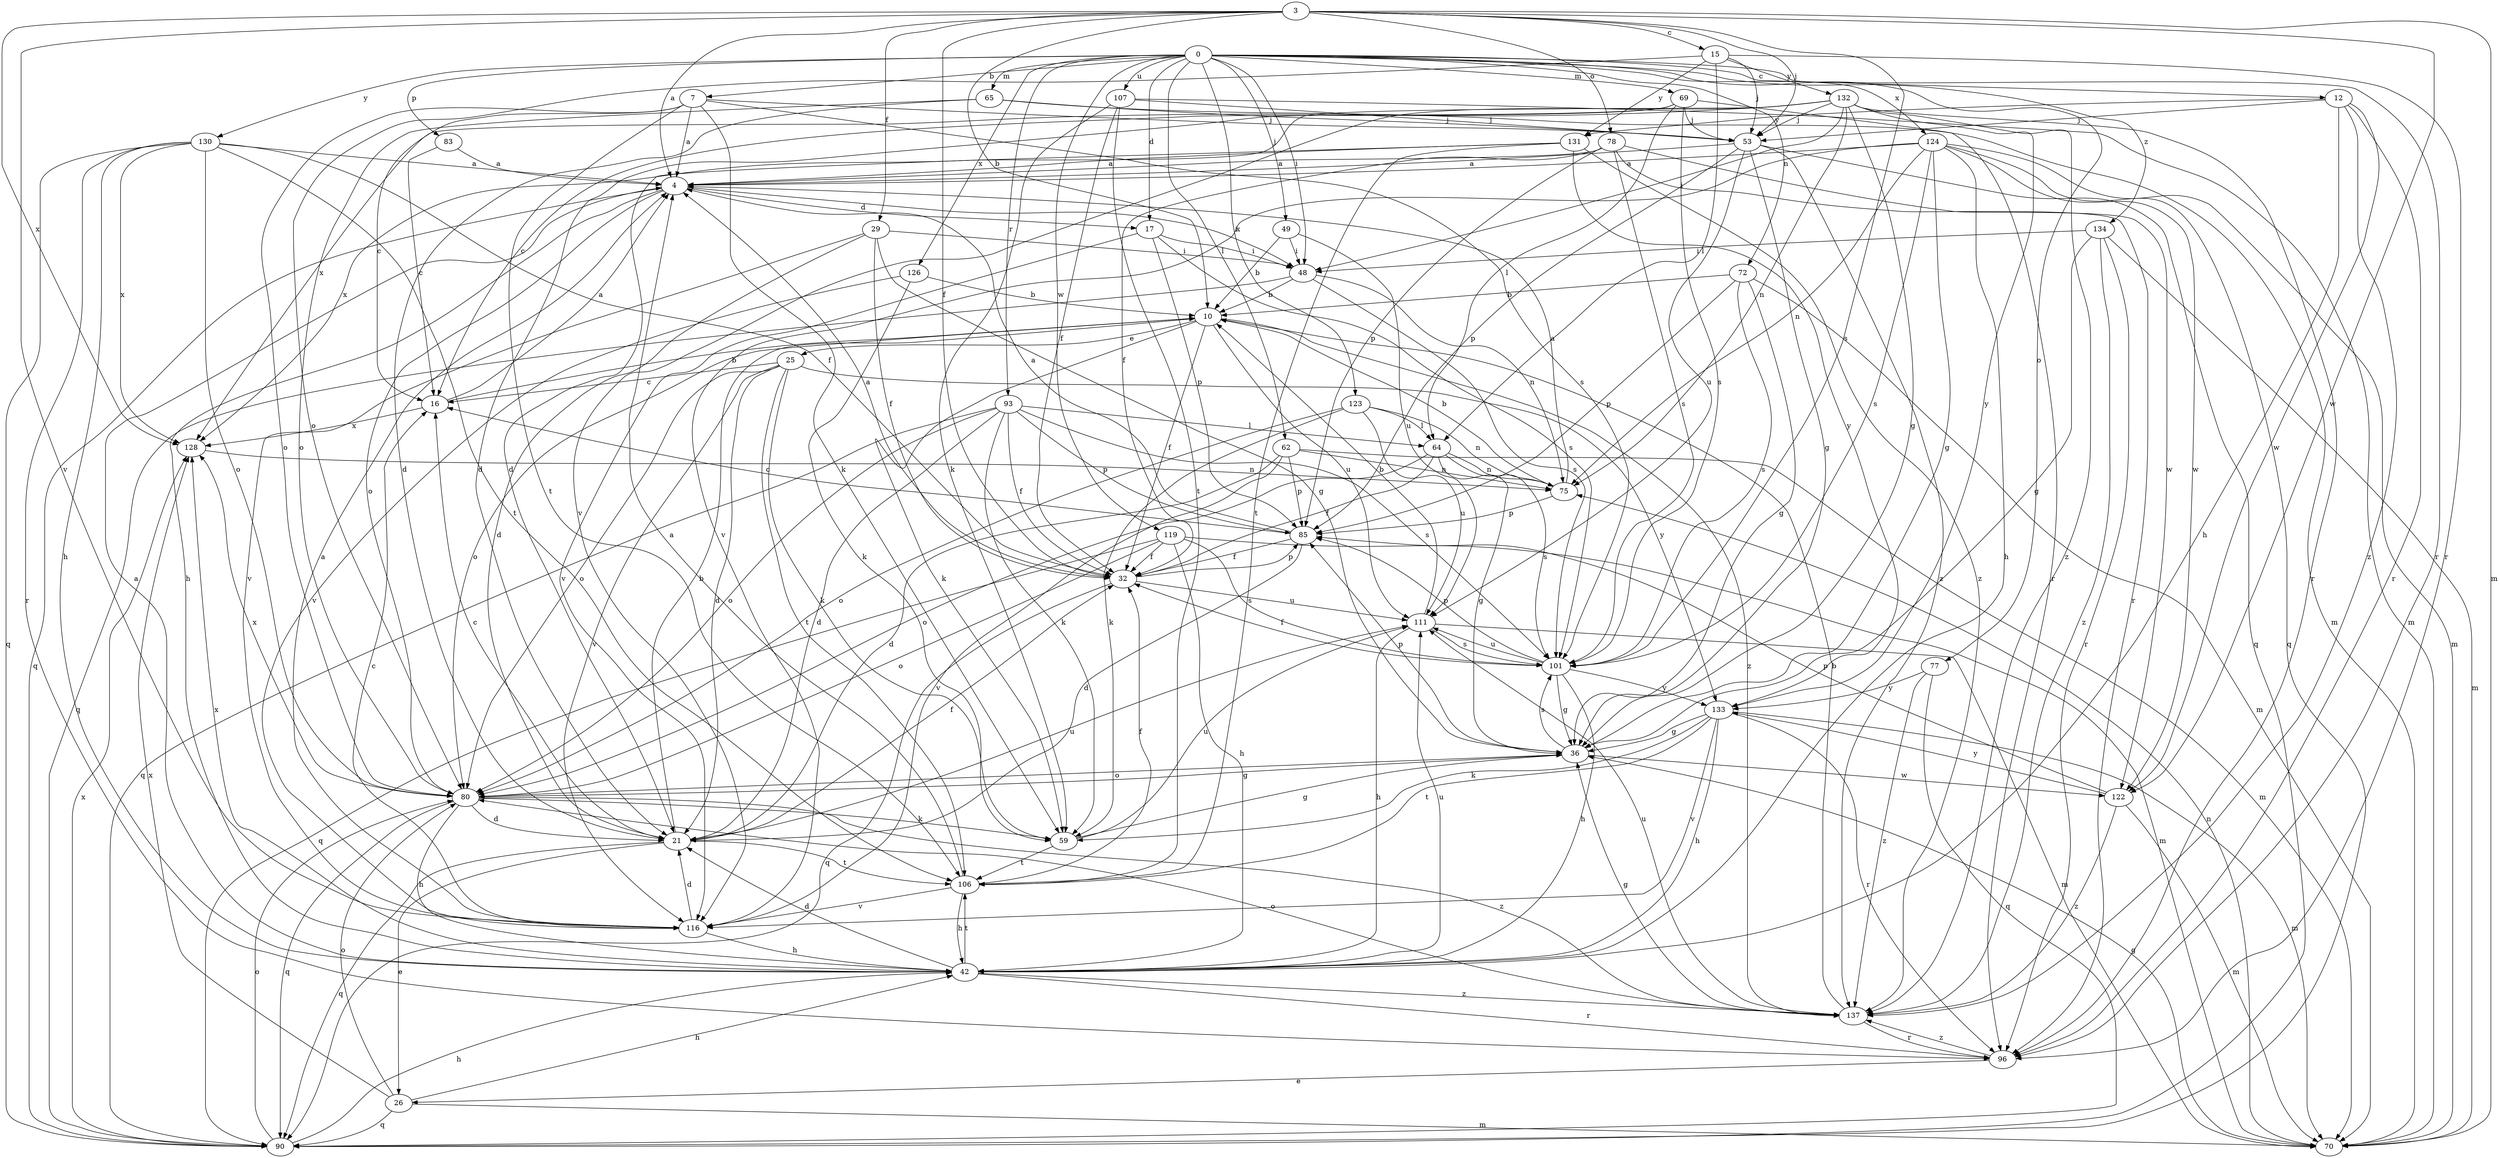 strict digraph  {
0;
3;
4;
7;
10;
12;
15;
16;
17;
21;
25;
26;
29;
32;
36;
42;
48;
49;
53;
59;
62;
64;
65;
69;
70;
72;
75;
77;
78;
80;
83;
85;
90;
93;
96;
101;
106;
107;
111;
116;
119;
122;
123;
124;
126;
128;
130;
131;
132;
133;
134;
137;
0 -> 7  [label=b];
0 -> 12  [label=c];
0 -> 17  [label=d];
0 -> 48  [label=i];
0 -> 49  [label=j];
0 -> 62  [label=l];
0 -> 65  [label=m];
0 -> 69  [label=m];
0 -> 72  [label=n];
0 -> 77  [label=o];
0 -> 83  [label=p];
0 -> 93  [label=r];
0 -> 96  [label=r];
0 -> 107  [label=u];
0 -> 119  [label=w];
0 -> 123  [label=x];
0 -> 124  [label=x];
0 -> 126  [label=x];
0 -> 130  [label=y];
0 -> 134  [label=z];
3 -> 4  [label=a];
3 -> 10  [label=b];
3 -> 15  [label=c];
3 -> 29  [label=f];
3 -> 32  [label=f];
3 -> 53  [label=j];
3 -> 70  [label=m];
3 -> 78  [label=o];
3 -> 101  [label=s];
3 -> 116  [label=v];
3 -> 122  [label=w];
3 -> 128  [label=x];
4 -> 17  [label=d];
4 -> 42  [label=h];
4 -> 48  [label=i];
4 -> 80  [label=o];
4 -> 90  [label=q];
7 -> 4  [label=a];
7 -> 16  [label=c];
7 -> 53  [label=j];
7 -> 59  [label=k];
7 -> 80  [label=o];
7 -> 101  [label=s];
7 -> 106  [label=t];
10 -> 25  [label=e];
10 -> 32  [label=f];
10 -> 59  [label=k];
10 -> 80  [label=o];
10 -> 111  [label=u];
10 -> 137  [label=z];
12 -> 42  [label=h];
12 -> 53  [label=j];
12 -> 96  [label=r];
12 -> 122  [label=w];
12 -> 131  [label=y];
12 -> 137  [label=z];
15 -> 53  [label=j];
15 -> 64  [label=l];
15 -> 80  [label=o];
15 -> 96  [label=r];
15 -> 131  [label=y];
15 -> 132  [label=y];
16 -> 4  [label=a];
16 -> 10  [label=b];
16 -> 128  [label=x];
17 -> 48  [label=i];
17 -> 85  [label=p];
17 -> 101  [label=s];
17 -> 116  [label=v];
21 -> 10  [label=b];
21 -> 16  [label=c];
21 -> 26  [label=e];
21 -> 32  [label=f];
21 -> 90  [label=q];
21 -> 106  [label=t];
21 -> 111  [label=u];
25 -> 16  [label=c];
25 -> 21  [label=d];
25 -> 59  [label=k];
25 -> 80  [label=o];
25 -> 106  [label=t];
25 -> 116  [label=v];
25 -> 133  [label=y];
26 -> 42  [label=h];
26 -> 70  [label=m];
26 -> 80  [label=o];
26 -> 90  [label=q];
26 -> 128  [label=x];
29 -> 21  [label=d];
29 -> 32  [label=f];
29 -> 36  [label=g];
29 -> 48  [label=i];
29 -> 116  [label=v];
32 -> 4  [label=a];
32 -> 85  [label=p];
32 -> 90  [label=q];
32 -> 111  [label=u];
36 -> 80  [label=o];
36 -> 85  [label=p];
36 -> 101  [label=s];
36 -> 122  [label=w];
42 -> 4  [label=a];
42 -> 21  [label=d];
42 -> 96  [label=r];
42 -> 106  [label=t];
42 -> 111  [label=u];
42 -> 128  [label=x];
42 -> 137  [label=z];
48 -> 10  [label=b];
48 -> 75  [label=n];
48 -> 90  [label=q];
48 -> 101  [label=s];
49 -> 10  [label=b];
49 -> 48  [label=i];
49 -> 111  [label=u];
53 -> 4  [label=a];
53 -> 36  [label=g];
53 -> 85  [label=p];
53 -> 90  [label=q];
53 -> 111  [label=u];
53 -> 137  [label=z];
59 -> 36  [label=g];
59 -> 106  [label=t];
59 -> 111  [label=u];
62 -> 21  [label=d];
62 -> 70  [label=m];
62 -> 75  [label=n];
62 -> 85  [label=p];
62 -> 116  [label=v];
64 -> 32  [label=f];
64 -> 36  [label=g];
64 -> 75  [label=n];
64 -> 80  [label=o];
64 -> 101  [label=s];
65 -> 21  [label=d];
65 -> 53  [label=j];
65 -> 70  [label=m];
65 -> 80  [label=o];
69 -> 16  [label=c];
69 -> 21  [label=d];
69 -> 53  [label=j];
69 -> 64  [label=l];
69 -> 96  [label=r];
69 -> 101  [label=s];
70 -> 36  [label=g];
70 -> 75  [label=n];
72 -> 10  [label=b];
72 -> 36  [label=g];
72 -> 70  [label=m];
72 -> 85  [label=p];
72 -> 101  [label=s];
75 -> 4  [label=a];
75 -> 10  [label=b];
75 -> 85  [label=p];
77 -> 90  [label=q];
77 -> 133  [label=y];
77 -> 137  [label=z];
78 -> 4  [label=a];
78 -> 32  [label=f];
78 -> 85  [label=p];
78 -> 96  [label=r];
78 -> 101  [label=s];
78 -> 122  [label=w];
80 -> 21  [label=d];
80 -> 36  [label=g];
80 -> 42  [label=h];
80 -> 59  [label=k];
80 -> 90  [label=q];
80 -> 128  [label=x];
80 -> 137  [label=z];
83 -> 4  [label=a];
83 -> 16  [label=c];
85 -> 4  [label=a];
85 -> 16  [label=c];
85 -> 21  [label=d];
85 -> 32  [label=f];
90 -> 42  [label=h];
90 -> 80  [label=o];
90 -> 128  [label=x];
93 -> 21  [label=d];
93 -> 32  [label=f];
93 -> 59  [label=k];
93 -> 64  [label=l];
93 -> 80  [label=o];
93 -> 85  [label=p];
93 -> 90  [label=q];
93 -> 101  [label=s];
96 -> 26  [label=e];
96 -> 137  [label=z];
101 -> 32  [label=f];
101 -> 36  [label=g];
101 -> 42  [label=h];
101 -> 85  [label=p];
101 -> 111  [label=u];
101 -> 133  [label=y];
106 -> 4  [label=a];
106 -> 32  [label=f];
106 -> 42  [label=h];
106 -> 116  [label=v];
107 -> 32  [label=f];
107 -> 53  [label=j];
107 -> 59  [label=k];
107 -> 70  [label=m];
107 -> 106  [label=t];
111 -> 10  [label=b];
111 -> 42  [label=h];
111 -> 70  [label=m];
111 -> 101  [label=s];
116 -> 4  [label=a];
116 -> 16  [label=c];
116 -> 21  [label=d];
116 -> 42  [label=h];
119 -> 32  [label=f];
119 -> 42  [label=h];
119 -> 70  [label=m];
119 -> 80  [label=o];
119 -> 90  [label=q];
119 -> 101  [label=s];
122 -> 70  [label=m];
122 -> 85  [label=p];
122 -> 133  [label=y];
122 -> 137  [label=z];
123 -> 59  [label=k];
123 -> 64  [label=l];
123 -> 75  [label=n];
123 -> 80  [label=o];
123 -> 111  [label=u];
124 -> 4  [label=a];
124 -> 36  [label=g];
124 -> 42  [label=h];
124 -> 70  [label=m];
124 -> 75  [label=n];
124 -> 90  [label=q];
124 -> 101  [label=s];
124 -> 116  [label=v];
124 -> 122  [label=w];
126 -> 10  [label=b];
126 -> 59  [label=k];
126 -> 116  [label=v];
128 -> 75  [label=n];
130 -> 4  [label=a];
130 -> 32  [label=f];
130 -> 42  [label=h];
130 -> 80  [label=o];
130 -> 90  [label=q];
130 -> 96  [label=r];
130 -> 106  [label=t];
130 -> 128  [label=x];
131 -> 4  [label=a];
131 -> 106  [label=t];
131 -> 128  [label=x];
131 -> 133  [label=y];
131 -> 137  [label=z];
132 -> 21  [label=d];
132 -> 36  [label=g];
132 -> 48  [label=i];
132 -> 53  [label=j];
132 -> 75  [label=n];
132 -> 96  [label=r];
132 -> 116  [label=v];
132 -> 128  [label=x];
132 -> 133  [label=y];
132 -> 137  [label=z];
133 -> 36  [label=g];
133 -> 42  [label=h];
133 -> 59  [label=k];
133 -> 70  [label=m];
133 -> 96  [label=r];
133 -> 106  [label=t];
133 -> 116  [label=v];
134 -> 36  [label=g];
134 -> 48  [label=i];
134 -> 70  [label=m];
134 -> 96  [label=r];
134 -> 137  [label=z];
137 -> 10  [label=b];
137 -> 36  [label=g];
137 -> 80  [label=o];
137 -> 96  [label=r];
137 -> 111  [label=u];
}

